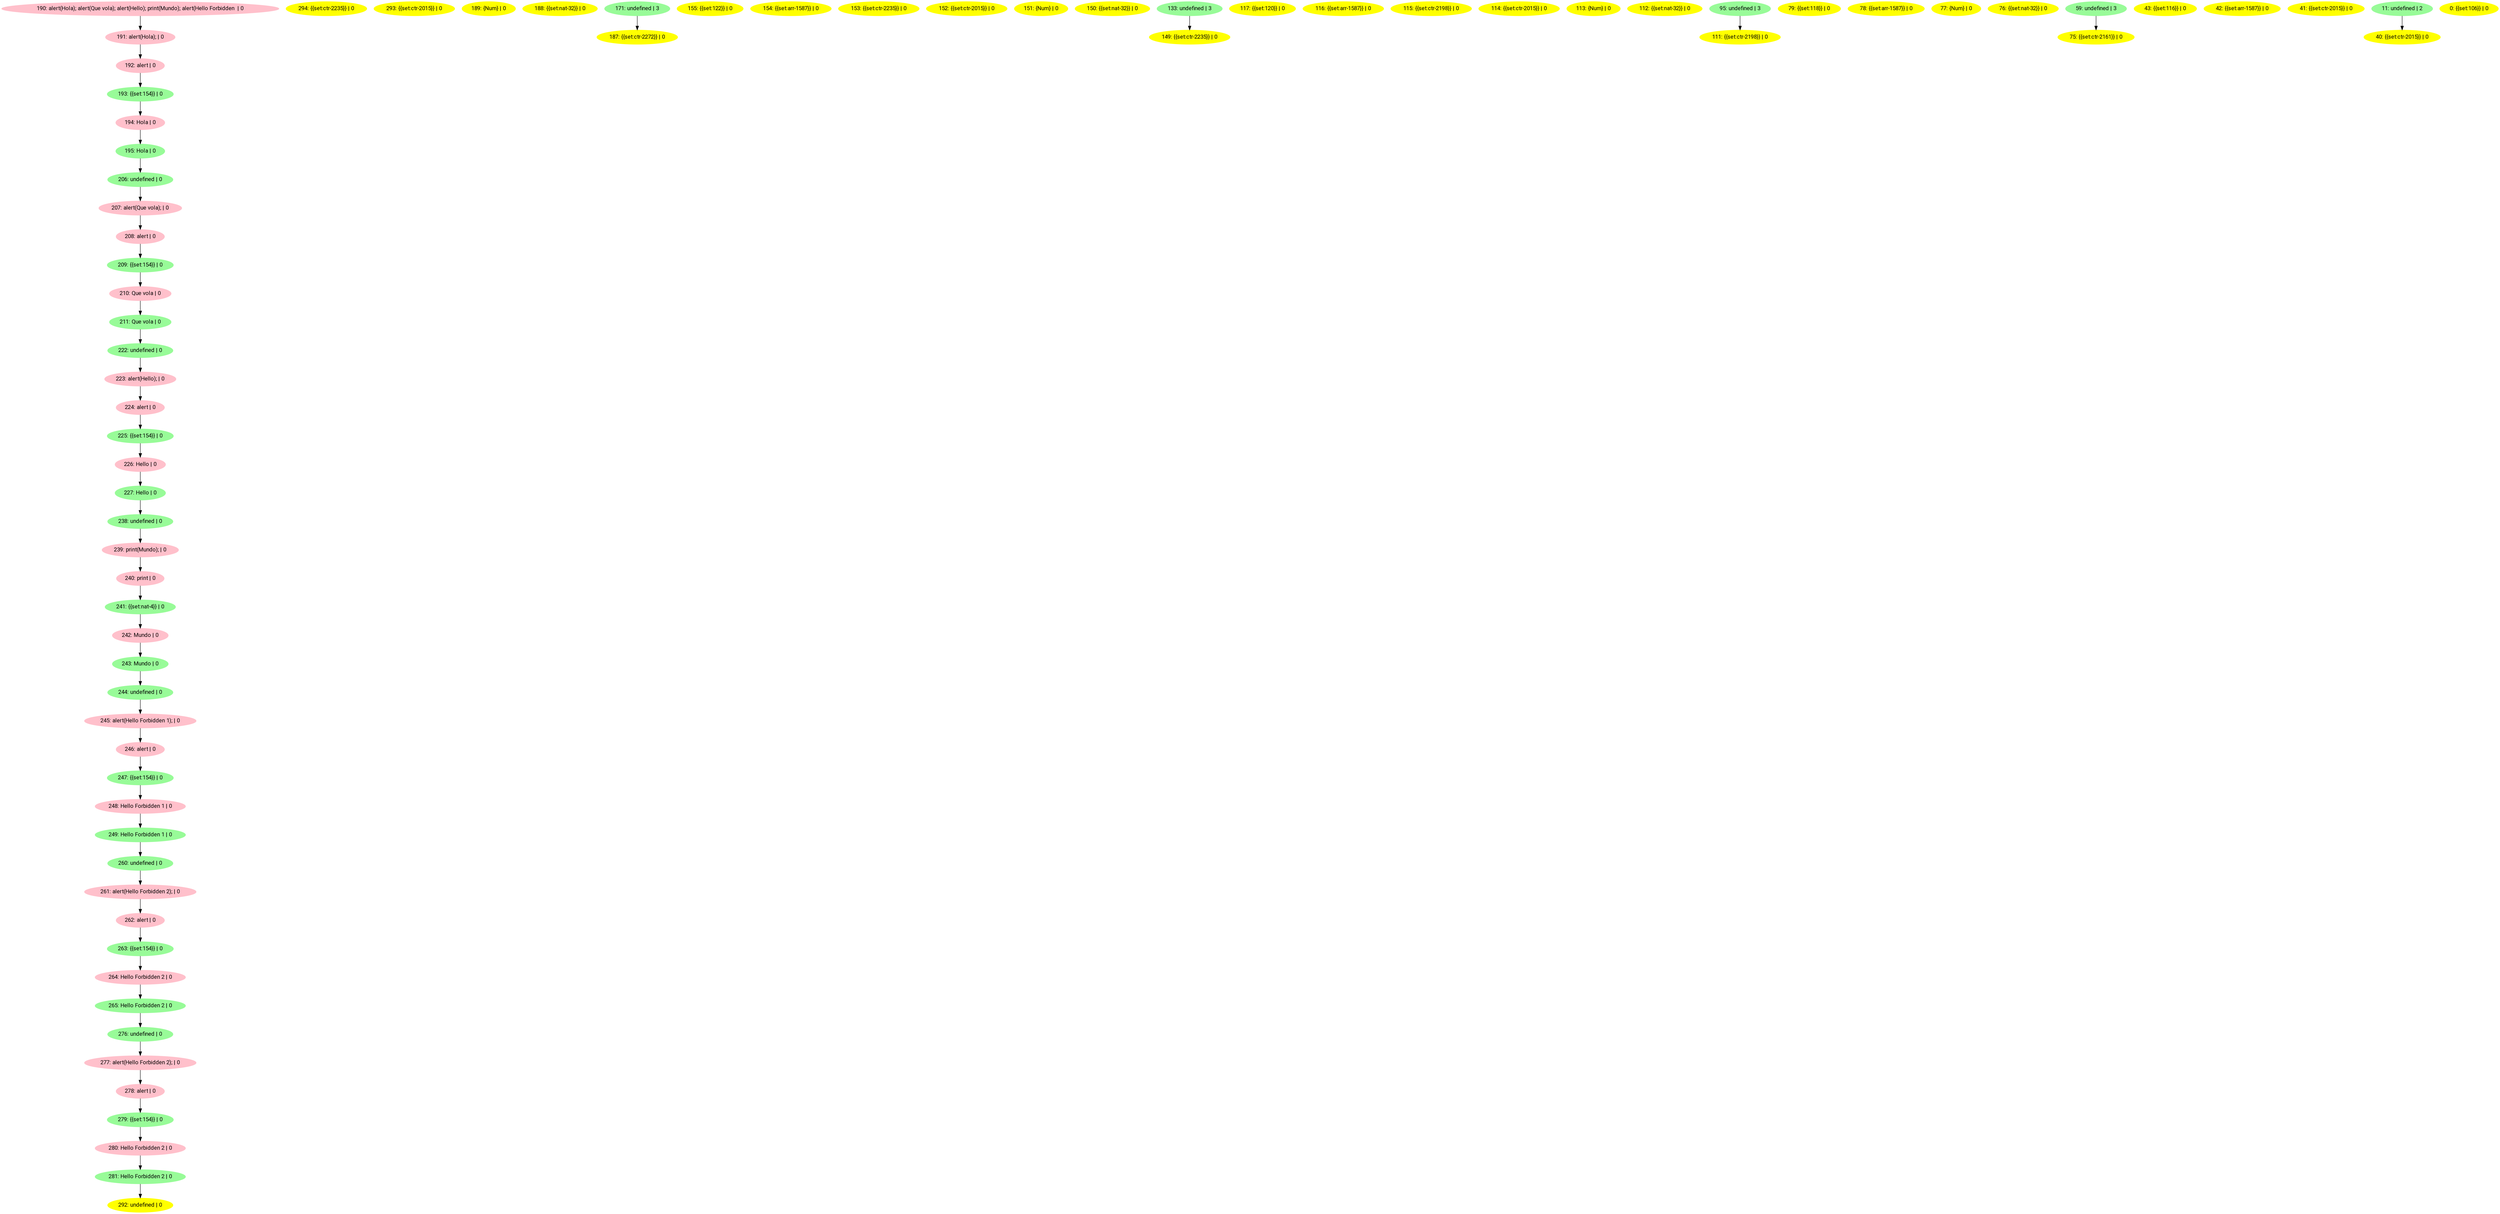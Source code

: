 digraph G {
node [style=filled,fontname="Roboto Condensed"];
292 [label="292: undefined | 0",tooltip="[/Users/eljenso/code/jipda/test/resource",color="yellow"];
294 [label="294: {{set:ctr-2235}} | 0",tooltip="[/Users/eljenso/code/jipda/test/resource",color="yellow"];
293 [label="293: {{set:ctr-2015}} | 0",tooltip="[/Users/eljenso/code/jipda/test/resource",color="yellow"];
190 [label="190: alert(Hola); alert(Que vola); alert(Hello); print(Mundo); alert(Hello Forbidden  | 0",tooltip="[/Users/eljenso/code/jipda/test/resource",color="pink"];
190 -> 191;
191 [label="191: alert(Hola); | 0",tooltip="[/Users/eljenso/code/jipda/test/resource",color="pink"];
191 -> 192;
192 [label="192: alert | 0",tooltip="[/Users/eljenso/code/jipda/test/resource",color="pink"];
192 -> 193;
193 [label="193: {{set:154}} | 0",tooltip="[/Users/eljenso/code/jipda/test/resource",color="palegreen"];
193 -> 194;
194 [label="194: Hola | 0",tooltip="[/Users/eljenso/code/jipda/test/resource",color="pink"];
194 -> 195;
195 [label="195: Hola | 0",tooltip="[/Users/eljenso/code/jipda/test/resource",color="palegreen"];
195 -> 206;
206 [label="206: undefined | 0",tooltip="[/Users/eljenso/code/jipda/test/resource",color="palegreen"];
206 -> 207;
207 [label="207: alert(Que vola); | 0",tooltip="[/Users/eljenso/code/jipda/test/resource",color="pink"];
207 -> 208;
208 [label="208: alert | 0",tooltip="[/Users/eljenso/code/jipda/test/resource",color="pink"];
208 -> 209;
209 [label="209: {{set:154}} | 0",tooltip="[/Users/eljenso/code/jipda/test/resource",color="palegreen"];
209 -> 210;
210 [label="210: Que vola | 0",tooltip="[/Users/eljenso/code/jipda/test/resource",color="pink"];
210 -> 211;
211 [label="211: Que vola | 0",tooltip="[/Users/eljenso/code/jipda/test/resource",color="palegreen"];
211 -> 222;
222 [label="222: undefined | 0",tooltip="[/Users/eljenso/code/jipda/test/resource",color="palegreen"];
222 -> 223;
223 [label="223: alert(Hello); | 0",tooltip="[/Users/eljenso/code/jipda/test/resource",color="pink"];
223 -> 224;
224 [label="224: alert | 0",tooltip="[/Users/eljenso/code/jipda/test/resource",color="pink"];
224 -> 225;
225 [label="225: {{set:154}} | 0",tooltip="[/Users/eljenso/code/jipda/test/resource",color="palegreen"];
225 -> 226;
226 [label="226: Hello | 0",tooltip="[/Users/eljenso/code/jipda/test/resource",color="pink"];
226 -> 227;
227 [label="227: Hello | 0",tooltip="[/Users/eljenso/code/jipda/test/resource",color="palegreen"];
227 -> 238;
238 [label="238: undefined | 0",tooltip="[/Users/eljenso/code/jipda/test/resource",color="palegreen"];
238 -> 239;
239 [label="239: print(Mundo); | 0",tooltip="[/Users/eljenso/code/jipda/test/resource",color="pink"];
239 -> 240;
240 [label="240: print | 0",tooltip="[/Users/eljenso/code/jipda/test/resource",color="pink"];
240 -> 241;
241 [label="241: {{set:nat-4}} | 0",tooltip="[/Users/eljenso/code/jipda/test/resource",color="palegreen"];
241 -> 242;
242 [label="242: Mundo | 0",tooltip="[/Users/eljenso/code/jipda/test/resource",color="pink"];
242 -> 243;
243 [label="243: Mundo | 0",tooltip="[/Users/eljenso/code/jipda/test/resource",color="palegreen"];
243 -> 244;
244 [label="244: undefined | 0",tooltip="[/Users/eljenso/code/jipda/test/resource",color="palegreen"];
244 -> 245;
245 [label="245: alert(Hello Forbidden 1); | 0",tooltip="[/Users/eljenso/code/jipda/test/resource",color="pink"];
245 -> 246;
246 [label="246: alert | 0",tooltip="[/Users/eljenso/code/jipda/test/resource",color="pink"];
246 -> 247;
247 [label="247: {{set:154}} | 0",tooltip="[/Users/eljenso/code/jipda/test/resource",color="palegreen"];
247 -> 248;
248 [label="248: Hello Forbidden 1 | 0",tooltip="[/Users/eljenso/code/jipda/test/resource",color="pink"];
248 -> 249;
249 [label="249: Hello Forbidden 1 | 0",tooltip="[/Users/eljenso/code/jipda/test/resource",color="palegreen"];
249 -> 260;
260 [label="260: undefined | 0",tooltip="[/Users/eljenso/code/jipda/test/resource",color="palegreen"];
260 -> 261;
261 [label="261: alert(Hello Forbidden 2); | 0",tooltip="[/Users/eljenso/code/jipda/test/resource",color="pink"];
261 -> 262;
262 [label="262: alert | 0",tooltip="[/Users/eljenso/code/jipda/test/resource",color="pink"];
262 -> 263;
263 [label="263: {{set:154}} | 0",tooltip="[/Users/eljenso/code/jipda/test/resource",color="palegreen"];
263 -> 264;
264 [label="264: Hello Forbidden 2 | 0",tooltip="[/Users/eljenso/code/jipda/test/resource",color="pink"];
264 -> 265;
265 [label="265: Hello Forbidden 2 | 0",tooltip="[/Users/eljenso/code/jipda/test/resource",color="palegreen"];
265 -> 276;
276 [label="276: undefined | 0",tooltip="[/Users/eljenso/code/jipda/test/resource",color="palegreen"];
276 -> 277;
277 [label="277: alert(Hello Forbidden 2); | 0",tooltip="[/Users/eljenso/code/jipda/test/resource",color="pink"];
277 -> 278;
278 [label="278: alert | 0",tooltip="[/Users/eljenso/code/jipda/test/resource",color="pink"];
278 -> 279;
279 [label="279: {{set:154}} | 0",tooltip="[/Users/eljenso/code/jipda/test/resource",color="palegreen"];
279 -> 280;
280 [label="280: Hello Forbidden 2 | 0",tooltip="[/Users/eljenso/code/jipda/test/resource",color="pink"];
280 -> 281;
281 [label="281: Hello Forbidden 2 | 0",tooltip="[/Users/eljenso/code/jipda/test/resource",color="palegreen"];
281 -> 292;
189 [label="189: {Num} | 0",tooltip="[/Users/eljenso/code/jipda/test/resource",color="yellow"];
188 [label="188: {{set:nat-32}} | 0",tooltip="[/Users/eljenso/code/jipda/test/resource",color="yellow"];
171 [label="171: undefined | 3",tooltip="undefined",color="palegreen"];
171 -> 187;
187 [label="187: {{set:ctr-2272}} | 0",tooltip="[/Users/eljenso/code/jipda/test/resource",color="yellow"];
155 [label="155: {{set:122}} | 0",tooltip="[/Users/eljenso/code/jipda/test/resource",color="yellow"];
154 [label="154: {{set:arr-1587}} | 0",tooltip="[/Users/eljenso/code/jipda/test/resource",color="yellow"];
153 [label="153: {{set:ctr-2235}} | 0",tooltip="[/Users/eljenso/code/jipda/test/resource",color="yellow"];
152 [label="152: {{set:ctr-2015}} | 0",tooltip="[/Users/eljenso/code/jipda/test/resource",color="yellow"];
151 [label="151: {Num} | 0",tooltip="[/Users/eljenso/code/jipda/test/resource",color="yellow"];
150 [label="150: {{set:nat-32}} | 0",tooltip="[/Users/eljenso/code/jipda/test/resource",color="yellow"];
133 [label="133: undefined | 3",tooltip="undefined",color="palegreen"];
133 -> 149;
149 [label="149: {{set:ctr-2235}} | 0",tooltip="[/Users/eljenso/code/jipda/test/resource",color="yellow"];
117 [label="117: {{set:120}} | 0",tooltip="[/Users/eljenso/code/jipda/test/resource",color="yellow"];
116 [label="116: {{set:arr-1587}} | 0",tooltip="[/Users/eljenso/code/jipda/test/resource",color="yellow"];
115 [label="115: {{set:ctr-2198}} | 0",tooltip="[/Users/eljenso/code/jipda/test/resource",color="yellow"];
114 [label="114: {{set:ctr-2015}} | 0",tooltip="[/Users/eljenso/code/jipda/test/resource",color="yellow"];
113 [label="113: {Num} | 0",tooltip="[/Users/eljenso/code/jipda/test/resource",color="yellow"];
112 [label="112: {{set:nat-32}} | 0",tooltip="[/Users/eljenso/code/jipda/test/resource",color="yellow"];
95 [label="95: undefined | 3",tooltip="undefined",color="palegreen"];
95 -> 111;
111 [label="111: {{set:ctr-2198}} | 0",tooltip="[/Users/eljenso/code/jipda/test/resource",color="yellow"];
79 [label="79: {{set:118}} | 0",tooltip="[/Users/eljenso/code/jipda/test/resource",color="yellow"];
78 [label="78: {{set:arr-1587}} | 0",tooltip="[/Users/eljenso/code/jipda/test/resource",color="yellow"];
77 [label="77: {Num} | 0",tooltip="[/Users/eljenso/code/jipda/test/resource",color="yellow"];
76 [label="76: {{set:nat-32}} | 0",tooltip="[/Users/eljenso/code/jipda/test/resource",color="yellow"];
59 [label="59: undefined | 3",tooltip="undefined",color="palegreen"];
59 -> 75;
75 [label="75: {{set:ctr-2161}} | 0",tooltip="[/Users/eljenso/code/jipda/test/resource",color="yellow"];
43 [label="43: {{set:116}} | 0",tooltip="[/Users/eljenso/code/jipda/test/resource",color="yellow"];
42 [label="42: {{set:arr-1587}} | 0",tooltip="[/Users/eljenso/code/jipda/test/resource",color="yellow"];
41 [label="41: {{set:ctr-2015}} | 0",tooltip="[/Users/eljenso/code/jipda/test/resource",color="yellow"];
11 [label="11: undefined | 2",tooltip="undefined",color="palegreen"];
11 -> 40;
40 [label="40: {{set:ctr-2015}} | 0",tooltip="[/Users/eljenso/code/jipda/test/resource",color="yellow"];
0 [label="0: {{set:106}} | 0",tooltip="[/Users/eljenso/code/jipda/test/resource",color="yellow"];
}